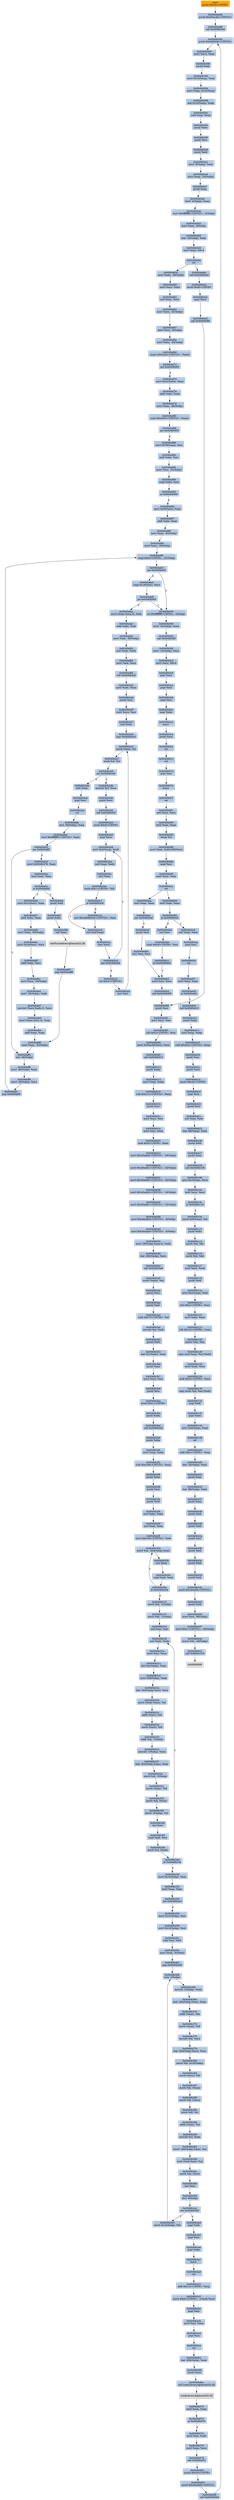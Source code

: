 digraph G {
node[shape=rectangle,style=filled,fillcolor=lightsteelblue,color=lightsteelblue]
bgcolor="transparent"
a0x0040ae82pushl_0x34UINT8[label="start\npushl $0x34<UINT8>",fillcolor="orange",color="lightgrey"];
a0x0040ae84pushl_0x40ac48UINT32[label="0x0040ae84\npushl $0x40ac48<UINT32>"];
a0x0040ae89call_0x0040b584[label="0x0040ae89\ncall 0x0040b584"];
a0x0040b584pushl_0x40b5d8UINT32[label="0x0040b584\npushl $0x40b5d8<UINT32>"];
a0x0040b589movl_fs_0_eax[label="0x0040b589\nmovl %fs:0, %eax"];
a0x0040b58fpushl_eax[label="0x0040b58f\npushl %eax"];
a0x0040b590movl_0x10esp__eax[label="0x0040b590\nmovl 0x10(%esp), %eax"];
a0x0040b594movl_ebp_0x10esp_[label="0x0040b594\nmovl %ebp, 0x10(%esp)"];
a0x0040b598leal_0x10esp__ebp[label="0x0040b598\nleal 0x10(%esp), %ebp"];
a0x0040b59csubl_eax_esp[label="0x0040b59c\nsubl %eax, %esp"];
a0x0040b59epushl_ebx[label="0x0040b59e\npushl %ebx"];
a0x0040b59fpushl_esi[label="0x0040b59f\npushl %esi"];
a0x0040b5a0pushl_edi[label="0x0040b5a0\npushl %edi"];
a0x0040b5a1movl__8ebp__eax[label="0x0040b5a1\nmovl -8(%ebp), %eax"];
a0x0040b5a4movl_esp__24ebp_[label="0x0040b5a4\nmovl %esp, -24(%ebp)"];
a0x0040b5a7pushl_eax[label="0x0040b5a7\npushl %eax"];
a0x0040b5a8movl__4ebp__eax[label="0x0040b5a8\nmovl -4(%ebp), %eax"];
a0x0040b5abmovl_0xffffffffUINT32__4ebp_[label="0x0040b5ab\nmovl $0xffffffff<UINT32>, -4(%ebp)"];
a0x0040b5b2movl_eax__8ebp_[label="0x0040b5b2\nmovl %eax, -8(%ebp)"];
a0x0040b5b5leal__16ebp__eax[label="0x0040b5b5\nleal -16(%ebp), %eax"];
a0x0040b5b8movl_eax_fs_0[label="0x0040b5b8\nmovl %eax, %fs:0"];
a0x0040b5beret[label="0x0040b5be\nret"];
a0x0040ae8ecall_0x0040b0a2[label="0x0040ae8e\ncall 0x0040b0a2"];
a0x0040b0a2pushl_0x8UINT8[label="0x0040b0a2\npushl $0x8<UINT8>"];
a0x0040b0a4popl_ecx[label="0x0040b0a4\npopl %ecx"];
a0x0040b0a5call_0x0040b080[label="0x0040b0a5\ncall 0x0040b080"];
a0x0040b080pushl_esi[label="0x0040b080\npushl %esi"];
a0x0040b081movl_ecx_esi[label="0x0040b081\nmovl %ecx, %esi"];
a0x0040b083shll_0x2UINT8_esi[label="0x0040b083\nshll $0x2<UINT8>, %esi"];
a0x0040b086movl_0x40ac58esi__ecx[label="0x0040b086\nmovl 0x40ac58(%esi), %ecx"];
a0x0040b08ccall_0x0040b012[label="0x0040b08c\ncall 0x0040b012"];
a0x0040b012pushl_ebp[label="0x0040b012\npushl %ebp"];
a0x0040b013movl_esp_ebp[label="0x0040b013\nmovl %esp, %ebp"];
a0x0040b015subl_0x11cUINT32_esp[label="0x0040b015\nsubl $0x11c<UINT32>, %esp"];
a0x0040b01bpushl_esi[label="0x0040b01b\npushl %esi"];
a0x0040b01cmovl_ecx_esi[label="0x0040b01c\nmovl %ecx, %esi"];
a0x0040b01emovl_esi_eax[label="0x0040b01e\nmovl %esi, %eax"];
a0x0040b020andl_0xfUINT8_eax[label="0x0040b020\nandl $0xf<UINT8>, %eax"];
a0x0040b023movl_0x40ade8UINT32__28ebp_[label="0x0040b023\nmovl $0x40ade8<UINT32>, -28(%ebp)"];
a0x0040b02amovl_0x40addcUINT32__24ebp_[label="0x0040b02a\nmovl $0x40addc<UINT32>, -24(%ebp)"];
a0x0040b031movl_0x40add0UINT32__20ebp_[label="0x0040b031\nmovl $0x40add0<UINT32>, -20(%ebp)"];
a0x0040b038movl_0x40adc8UINT32__16ebp_[label="0x0040b038\nmovl $0x40adc8<UINT32>, -16(%ebp)"];
a0x0040b03fmovl_0x40adbcUINT32__12ebp_[label="0x0040b03f\nmovl $0x40adbc<UINT32>, -12(%ebp)"];
a0x0040b046movl_0x40adb0UINT32__8ebp_[label="0x0040b046\nmovl $0x40adb0<UINT32>, -8(%ebp)"];
a0x0040b04dmovl_0x40ada4UINT32__4ebp_[label="0x0040b04d\nmovl $0x40ada4<UINT32>, -4(%ebp)"];
a0x0040b054movl__28ebpeax4__edx[label="0x0040b054\nmovl -28(%ebp,%eax,4), %edx"];
a0x0040b058leal__284ebp__ecx[label="0x0040b058\nleal -284(%ebp), %ecx"];
a0x0040b05ecall_0x0040b3a9[label="0x0040b05e\ncall 0x0040b3a9"];
a0x0040b3a9movb_edx__al[label="0x0040b3a9\nmovb (%edx), %al"];
a0x0040b3abpushl_esi[label="0x0040b3ab\npushl %esi"];
a0x0040b3acpushl_edi[label="0x0040b3ac\npushl %edi"];
a0x0040b3adsubb_0x75UINT8_al[label="0x0040b3ad\nsubb $0x75<UINT8>, %al"];
a0x0040b3afmovzbl_al_edi[label="0x0040b3af\nmovzbl %al, %edi"];
a0x0040b3b2pushl_edi[label="0x0040b3b2\npushl %edi"];
a0x0040b3b3leal_0x1edx__eax[label="0x0040b3b3\nleal 0x1(%edx), %eax"];
a0x0040b3b6pushl_eax[label="0x0040b3b6\npushl %eax"];
a0x0040b3b7movl_ecx_esi[label="0x0040b3b7\nmovl %ecx, %esi"];
a0x0040b3b9pushl_esi[label="0x0040b3b9\npushl %esi"];
a0x0040b3bapushl_0x1UINT8[label="0x0040b3ba\npushl $0x1<UINT8>"];
a0x0040b3bcpushl_edx[label="0x0040b3bc\npushl %edx"];
a0x0040b3bdcall_0x0040b2ef[label="0x0040b3bd\ncall 0x0040b2ef"];
a0x0040b2efpushl_ebp[label="0x0040b2ef\npushl %ebp"];
a0x0040b2f0movl_esp_ebp[label="0x0040b2f0\nmovl %esp, %ebp"];
a0x0040b2f2subl_0x108UINT32_esp[label="0x0040b2f2\nsubl $0x108<UINT32>, %esp"];
a0x0040b2f8pushl_ebx[label="0x0040b2f8\npushl %ebx"];
a0x0040b2f9pushl_esi[label="0x0040b2f9\npushl %esi"];
a0x0040b2fapushl_edi[label="0x0040b2fa\npushl %edi"];
a0x0040b2fbxorl_ebx_ebx[label="0x0040b2fb\nxorl %ebx, %ebx"];
a0x0040b2fdxorl_eax_eax[label="0x0040b2fd\nxorl %eax, %eax"];
a0x0040b2ffmovl_0x100UINT32_edi[label="0x0040b2ff\nmovl $0x100<UINT32>, %edi"];
a0x0040b304movb_al__264ebpeax_[label="0x0040b304\nmovb %al, -264(%ebp,%eax)"];
a0x0040b30bincl_eax[label="0x0040b30b\nincl %eax"];
a0x0040b30ccmpl_edi_eax[label="0x0040b30c\ncmpl %edi, %eax"];
a0x0040b30ejb_0x0040b304[label="0x0040b30e\njb 0x0040b304"];
a0x0040b310movb_bl__2ebp_[label="0x0040b310\nmovb %bl, -2(%ebp)"];
a0x0040b313movb_bl__1ebp_[label="0x0040b313\nmovb %bl, -1(%ebp)"];
a0x0040b316xorl_esi_esi[label="0x0040b316\nxorl %esi, %esi"];
a0x0040b318xorl_edx_edx[label="0x0040b318\nxorl %edx, %edx"];
a0x0040b31amovl_esi_eax[label="0x0040b31a\nmovl %esi, %eax"];
a0x0040b31cdivl_0xcebp__eax[label="0x0040b31c\ndivl 0xc(%ebp), %eax"];
a0x0040b31fmovl_0x8ebp__eax[label="0x0040b31f\nmovl 0x8(%ebp), %eax"];
a0x0040b322leal__264ebpesi__ecx[label="0x0040b322\nleal -264(%ebp,%esi), %ecx"];
a0x0040b329movb_edxeax__al[label="0x0040b329\nmovb (%edx,%eax), %al"];
a0x0040b32caddb_ecx__al[label="0x0040b32c\naddb (%ecx), %al"];
a0x0040b32emovb_ecx__dl[label="0x0040b32e\nmovb (%ecx), %dl"];
a0x0040b330addb_al__1ebp_[label="0x0040b330\naddb %al, -1(%ebp)"];
a0x0040b333movzbl__1ebp__eax[label="0x0040b333\nmovzbl -1(%ebp), %eax"];
a0x0040b337leal__264ebpeax__eax[label="0x0040b337\nleal -264(%ebp,%eax), %eax"];
a0x0040b33emovb_dl__3ebp_[label="0x0040b33e\nmovb %dl, -3(%ebp)"];
a0x0040b341movb_eax__dl[label="0x0040b341\nmovb (%eax), %dl"];
a0x0040b343movb_dl_ecx_[label="0x0040b343\nmovb %dl, (%ecx)"];
a0x0040b345movb__3ebp__cl[label="0x0040b345\nmovb -3(%ebp), %cl"];
a0x0040b348incl_esi[label="0x0040b348\nincl %esi"];
a0x0040b349cmpl_edi_esi[label="0x0040b349\ncmpl %edi, %esi"];
a0x0040b34bmovb_cl_eax_[label="0x0040b34b\nmovb %cl, (%eax)"];
a0x0040b34djb_0x0040b318[label="0x0040b34d\njb 0x0040b318"];
a0x0040b34fmovl_0x18ebp__eax[label="0x0040b34f\nmovl 0x18(%ebp), %eax"];
a0x0040b352testl_eax_eax[label="0x0040b352\ntestl %eax, %eax"];
a0x0040b354jbe_0x0040b3a4[label="0x0040b354\njbe 0x0040b3a4"];
a0x0040b356movl_0x10ebp__esi[label="0x0040b356\nmovl 0x10(%ebp), %esi"];
a0x0040b359movl_0x14ebp__edi[label="0x0040b359\nmovl 0x14(%ebp), %edi"];
a0x0040b35csubl_esi_edi[label="0x0040b35c\nsubl %esi, %edi"];
a0x0040b35emovl_eax__8ebp_[label="0x0040b35e\nmovl %eax, -8(%ebp)"];
a0x0040b361jmp_0x0040b366[label="0x0040b361\njmp 0x0040b366"];
a0x0040b366incb__2ebp_[label="0x0040b366\nincb -2(%ebp)"];
a0x0040b369movzbl__2ebp__eax[label="0x0040b369\nmovzbl -2(%ebp), %eax"];
a0x0040b36dleal__264ebpeax__eax[label="0x0040b36d\nleal -264(%ebp,%eax), %eax"];
a0x0040b374addb_eax__bl[label="0x0040b374\naddb (%eax), %bl"];
a0x0040b376movb_eax__dl[label="0x0040b376\nmovb (%eax), %dl"];
a0x0040b378movzbl_bl_ecx[label="0x0040b378\nmovzbl %bl, %ecx"];
a0x0040b37bleal__264ebpecx__ecx[label="0x0040b37b\nleal -264(%ebp,%ecx), %ecx"];
a0x0040b382movb_bl_0x1bebp_[label="0x0040b382\nmovb %bl, 0x1b(%ebp)"];
a0x0040b385movb_ecx__bl[label="0x0040b385\nmovb (%ecx), %bl"];
a0x0040b387movb_bl_eax_[label="0x0040b387\nmovb %bl, (%eax)"];
a0x0040b389movb_dl_ecx_[label="0x0040b389\nmovb %dl, (%ecx)"];
a0x0040b38bmovb_dl_cl[label="0x0040b38b\nmovb %dl, %cl"];
a0x0040b38daddb_eax__cl[label="0x0040b38d\naddb (%eax), %cl"];
a0x0040b38fmovzbl_cl_eax[label="0x0040b38f\nmovzbl %cl, %eax"];
a0x0040b392movb__264ebpeax__al[label="0x0040b392\nmovb -264(%ebp,%eax), %al"];
a0x0040b399xorb_ediesi__al[label="0x0040b399\nxorb (%edi,%esi), %al"];
a0x0040b39cmovb_al_esi_[label="0x0040b39c\nmovb %al, (%esi)"];
a0x0040b39eincl_esi[label="0x0040b39e\nincl %esi"];
a0x0040b39fdecl__8ebp_[label="0x0040b39f\ndecl -8(%ebp)"];
a0x0040b3a2jne_0x0040b363[label="0x0040b3a2\njne 0x0040b363"];
a0x0040b363movb_0x1bebp__bl[label="0x0040b363\nmovb 0x1b(%ebp), %bl"];
a0x0040b3a4popl_edi[label="0x0040b3a4\npopl %edi"];
a0x0040b3a5popl_esi[label="0x0040b3a5\npopl %esi"];
a0x0040b3a6popl_ebx[label="0x0040b3a6\npopl %ebx"];
a0x0040b3a7leave_[label="0x0040b3a7\nleave "];
a0x0040b3a8ret[label="0x0040b3a8\nret"];
a0x0040b3c2addl_0x14UINT8_esp[label="0x0040b3c2\naddl $0x14<UINT8>, %esp"];
a0x0040b3c5movb_0x0UINT8__1ediesi_[label="0x0040b3c5\nmovb $0x0<UINT8>, -1(%edi,%esi)"];
a0x0040b3capopl_edi[label="0x0040b3ca\npopl %edi"];
a0x0040b3cbmovl_esi_eax[label="0x0040b3cb\nmovl %esi, %eax"];
a0x0040b3cdpopl_esi[label="0x0040b3cd\npopl %esi"];
a0x0040b3ceret[label="0x0040b3ce\nret"];
a0x0040b063leal__284ebp__eax[label="0x0040b063\nleal -284(%ebp), %eax"];
a0x0040b069pushl_eax[label="0x0040b069\npushl %eax"];
a0x0040b06acall_LoadLibraryA_kernel32_dll[label="0x0040b06a\ncall LoadLibraryA@kernel32.dll"];
LoadLibraryA_kernel32_dll[label="LoadLibraryA@kernel32.dll",fillcolor="lightgrey",color="lightgrey"];
a0x0040b070testl_eax_eax[label="0x0040b070\ntestl %eax, %eax"];
a0x0040b072je_0x0040b07d[label="0x0040b072\nje 0x0040b07d"];
a0x0040b074movl_esi_edx[label="0x0040b074\nmovl %esi, %edx"];
a0x0040b076movl_eax_ecx[label="0x0040b076\nmovl %eax, %ecx"];
a0x0040b078call_0x0040af51[label="0x0040b078\ncall 0x0040af51"];
a0x0040af51pushl_0x30UINT8[label="0x0040af51\npushl $0x30<UINT8>"];
a0x0040af53pushl_0x40ad98UINT32[label="0x0040af53\npushl $0x40ad98<UINT32>"];
a0x0040af58call_0x0040b584[label="0x0040af58\ncall 0x0040b584"];
a0x0040af5dmovl_edx__36ebp_[label="0x0040af5d\nmovl %edx, -36(%ebp)"];
a0x0040af60movl_ecx_ebx[label="0x0040af60\nmovl %ecx, %ebx"];
a0x0040af62xorl_ecx_ecx[label="0x0040af62\nxorl %ecx, %ecx"];
a0x0040af64movl_ecx__32ebp_[label="0x0040af64\nmovl %ecx, -32(%ebp)"];
a0x0040af67movl_ecx__4ebp_[label="0x0040af67\nmovl %ecx, -4(%ebp)"];
a0x0040af6amovl_ebx__44ebp_[label="0x0040af6a\nmovl %ebx, -44(%ebp)"];
a0x0040af6dcmpw_0x5a4dUINT16_ebx_[label="0x0040af6d\ncmpw $0x5a4d<UINT16>, (%ebx)"];
a0x0040af72jne_0x0040b005[label="0x0040af72\njne 0x0040b005"];
a0x0040af78movl_0x3cebx__eax[label="0x0040af78\nmovl 0x3c(%ebx), %eax"];
a0x0040af7baddl_ebx_eax[label="0x0040af7b\naddl %ebx, %eax"];
a0x0040af7dmovl_eax__48ebp_[label="0x0040af7d\nmovl %eax, -48(%ebp)"];
a0x0040af80cmpl_0x4550UINT32_eax_[label="0x0040af80\ncmpl $0x4550<UINT32>, (%eax)"];
a0x0040af86jne_0x0040b005[label="0x0040af86\njne 0x0040b005"];
a0x0040af88movl_0x78eax__esi[label="0x0040af88\nmovl 0x78(%eax), %esi"];
a0x0040af8baddl_ebx_esi[label="0x0040af8b\naddl %ebx, %esi"];
a0x0040af8dmovl_esi__52ebp_[label="0x0040af8d\nmovl %esi, -52(%ebp)"];
a0x0040af90cmpl_ebx_esi[label="0x0040af90\ncmpl %ebx, %esi"];
a0x0040af92je_0x0040b005[label="0x0040af92\nje 0x0040b005"];
a0x0040af94movl_0x20esi__eax[label="0x0040af94\nmovl 0x20(%esi), %eax"];
a0x0040af97addl_ebx_eax[label="0x0040af97\naddl %ebx, %eax"];
a0x0040af99movl_eax__40ebp_[label="0x0040af99\nmovl %eax, -40(%ebp)"];
a0x0040af9cmovl_ecx__28ebp_[label="0x0040af9c\nmovl %ecx, -28(%ebp)"];
a0x0040af9fcmpl_0x0UINT8__32ebp_[label="0x0040af9f\ncmpl $0x0<UINT8>, -32(%ebp)"];
a0x0040afa3jne_0x0040b005[label="0x0040afa3\njne 0x0040b005"];
a0x0040afa5cmpl_0x18esi__ecx[label="0x0040afa5\ncmpl 0x18(%esi), %ecx"];
a0x0040afa8jae_0x0040b005[label="0x0040afa8\njae 0x0040b005"];
a0x0040afaamovl_eaxecx4__edi[label="0x0040afaa\nmovl (%eax,%ecx,4), %edi"];
a0x0040afadaddl_ebx_edi[label="0x0040afad\naddl %ebx, %edi"];
a0x0040afafmovl_edi__56ebp_[label="0x0040afaf\nmovl %edi, -56(%ebp)"];
a0x0040afb2xorl_edx_edx[label="0x0040afb2\nxorl %edx, %edx"];
a0x0040afb4movl_edi_ecx[label="0x0040afb4\nmovl %edi, %ecx"];
a0x0040afb6call_0x0040b2d2[label="0x0040afb6\ncall 0x0040b2d2"];
a0x0040b2d2movl_edx_eax[label="0x0040b2d2\nmovl %edx, %eax"];
a0x0040b2d4pushl_esi[label="0x0040b2d4\npushl %esi"];
a0x0040b2d5movl_ecx_esi[label="0x0040b2d5\nmovl %ecx, %esi"];
a0x0040b2d7notl_eax[label="0x0040b2d7\nnotl %eax"];
a0x0040b2d9jmp_0x0040b2e5[label="0x0040b2d9\njmp 0x0040b2e5"];
a0x0040b2e5movb_esi__cl[label="0x0040b2e5\nmovb (%esi), %cl"];
a0x0040b2e7testb_cl_cl[label="0x0040b2e7\ntestb %cl, %cl"];
a0x0040b2e9jne_0x0040b2db[label="0x0040b2e9\njne 0x0040b2db"];
a0x0040b2dbmovsbl_cl_ecx[label="0x0040b2db\nmovsbl %cl, %ecx"];
a0x0040b2depushl_ecx[label="0x0040b2de\npushl %ecx"];
a0x0040b2dfcall_0x0040b2b3[label="0x0040b2df\ncall 0x0040b2b3"];
a0x0040b2b3pushl_0x8UINT8[label="0x0040b2b3\npushl $0x8<UINT8>"];
a0x0040b2b5popl_ecx[label="0x0040b2b5\npopl %ecx"];
a0x0040b2b6movl_0x4esp__edx[label="0x0040b2b6\nmovl 0x4(%esp), %edx"];
a0x0040b2baxorl_eax_edx[label="0x0040b2ba\nxorl %eax, %edx"];
a0x0040b2bcshrl_eax[label="0x0040b2bc\nshrl %eax"];
a0x0040b2betestb_0x1UINT8_dl[label="0x0040b2be\ntestb $0x1<UINT8>, %dl"];
a0x0040b2c1je_0x0040b2c8[label="0x0040b2c1\nje 0x0040b2c8"];
a0x0040b2c8shrl_0x4esp_[label="0x0040b2c8\nshrl 0x4(%esp)"];
a0x0040b2ccdecl_ecx[label="0x0040b2cc\ndecl %ecx"];
a0x0040b2cdjne_0x0040b2b6[label="0x0040b2cd\njne 0x0040b2b6"];
a0x0040b2c3xorl_0xedb88320UINT32_eax[label="0x0040b2c3\nxorl $0xedb88320<UINT32>, %eax"];
a0x0040b2cfret_0x4UINT16[label="0x0040b2cf\nret $0x4<UINT16>"];
a0x0040b2e4incl_esi[label="0x0040b2e4\nincl %esi"];
a0x0040b2ebnotl_eax[label="0x0040b2eb\nnotl %eax"];
a0x0040b2edpopl_esi[label="0x0040b2ed\npopl %esi"];
a0x0040b2eeret[label="0x0040b2ee\nret"];
a0x0040afbbxorl__36ebp__eax[label="0x0040afbb\nxorl -36(%ebp), %eax"];
a0x0040afbetestl_0xfffffff0UINT32_eax[label="0x0040afbe\ntestl $0xfffffff0<UINT32>, %eax"];
a0x0040afc3jne_0x0040aff3[label="0x0040afc3\njne 0x0040aff3"];
a0x0040aff3incl__28ebp_[label="0x0040aff3\nincl -28(%ebp)"];
a0x0040aff6movl__40ebp__eax[label="0x0040aff6\nmovl -40(%ebp), %eax"];
a0x0040aff9movl__28ebp__ecx[label="0x0040aff9\nmovl -28(%ebp), %ecx"];
a0x0040affcjmp_0x0040af9f[label="0x0040affc\njmp 0x0040af9f"];
a0x0040afc5movl_0x0040c378_eax[label="0x0040afc5\nmovl 0x0040c378, %eax"];
a0x0040afcatestl_eax_eax[label="0x0040afca\ntestl %eax, %eax"];
a0x0040afccje_0x0040afd4[label="0x0040afcc\nje 0x0040afd4"];
a0x0040afd4movl_0x1cesi__eax[label="0x0040afd4\nmovl 0x1c(%esi), %eax"];
a0x0040afd7addl_ebx_eax[label="0x0040afd7\naddl %ebx, %eax"];
a0x0040afd9movl_eax__60ebp_[label="0x0040afd9\nmovl %eax, -60(%ebp)"];
a0x0040afdcmovl_0x24esi__ecx[label="0x0040afdc\nmovl 0x24(%esi), %ecx"];
a0x0040afdfaddl_ebx_ecx[label="0x0040afdf\naddl %ebx, %ecx"];
a0x0040afe1movl_ecx__64ebp_[label="0x0040afe1\nmovl %ecx, -64(%ebp)"];
a0x0040afe4movl__28ebp__edx[label="0x0040afe4\nmovl -28(%ebp), %edx"];
a0x0040afe7movzwl_ecxedx2__ecx[label="0x0040afe7\nmovzwl (%ecx,%edx,2), %ecx"];
a0x0040afebmovl_eaxecx4__eax[label="0x0040afeb\nmovl (%eax,%ecx,4), %eax"];
a0x0040afeeaddl_ebx_eax[label="0x0040afee\naddl %ebx, %eax"];
a0x0040aff0movl_eax__32ebp_[label="0x0040aff0\nmovl %eax, -32(%ebp)"];
a0x0040b005orl_0xffffffffUINT8__4ebp_[label="0x0040b005\norl $0xffffffff<UINT8>, -4(%ebp)"];
a0x0040b009movl__32ebp__eax[label="0x0040b009\nmovl -32(%ebp), %eax"];
a0x0040b00ccall_0x0040b5bf[label="0x0040b00c\ncall 0x0040b5bf"];
a0x0040b5bfmovl__16ebp__ecx[label="0x0040b5bf\nmovl -16(%ebp), %ecx"];
a0x0040b5c2movl_ecx_fs_0[label="0x0040b5c2\nmovl %ecx, %fs:0"];
a0x0040b5c9popl_ecx[label="0x0040b5c9\npopl %ecx"];
a0x0040b5capopl_edi[label="0x0040b5ca\npopl %edi"];
a0x0040b5cbpopl_esi[label="0x0040b5cb\npopl %esi"];
a0x0040b5ccpopl_ebx[label="0x0040b5cc\npopl %ebx"];
a0x0040b5cdleave_[label="0x0040b5cd\nleave "];
a0x0040b5cepushl_ecx[label="0x0040b5ce\npushl %ecx"];
a0x0040b5cfret[label="0x0040b5cf\nret"];
a0x0040b011ret[label="0x0040b011\nret"];
a0x0040b07dpopl_esi[label="0x0040b07d\npopl %esi"];
a0x0040b07eleave_[label="0x0040b07e\nleave "];
a0x0040b07fret[label="0x0040b07f\nret"];
a0x0040b091xorl_ecx_ecx[label="0x0040b091\nxorl %ecx, %ecx"];
a0x0040b093testl_eax_eax[label="0x0040b093\ntestl %eax, %eax"];
a0x0040b095setne_cl[label="0x0040b095\nsetne %cl"];
a0x0040b098movl_eax_0x40c358esi_[label="0x0040b098\nmovl %eax, 0x40c358(%esi)"];
a0x0040b09epopl_esi[label="0x0040b09e\npopl %esi"];
a0x0040b09fmovl_ecx_eax[label="0x0040b09f\nmovl %ecx, %eax"];
a0x0040b0a1ret[label="0x0040b0a1\nret"];
a0x0040b0aatestl_eax_eax[label="0x0040b0aa\ntestl %eax, %eax"];
a0x0040b0acjne_0x0040b0af[label="0x0040b0ac\njne 0x0040b0af"];
a0x0040b0afpushl_esi[label="0x0040b0af\npushl %esi"];
a0x0040b0b0xorl_esi_esi[label="0x0040b0b0\nxorl %esi, %esi"];
a0x0040b0b2movl_esi_ecx[label="0x0040b0b2\nmovl %esi, %ecx"];
a0x0040b0b4call_0x0040b080[label="0x0040b0b4\ncall 0x0040b080"];
a0x0040afcepushl_edi[label="0x0040afce\npushl %edi"];
a0x0040afcfpushl_ebx[label="0x0040afcf\npushl %ebx"];
a0x0040afd0call_eax[label="0x0040afd0\ncall %eax"];
GetProcAddress_kernel32_dll[label="GetProcAddress@kernel32.dll",fillcolor="lightgrey",color="lightgrey"];
a0x0040afd2jmp_0x0040aff0[label="0x0040afd2\njmp 0x0040aff0"];
a0x0040b0b9testl_eax_eax[label="0x0040b0b9\ntestl %eax, %eax"];
a0x0040b0bbje_0x0040b0c8[label="0x0040b0bb\nje 0x0040b0c8"];
a0x0040b0bdincl_esi[label="0x0040b0bd\nincl %esi"];
a0x0040b0becmpl_0x4fUINT8_esi[label="0x0040b0be\ncmpl $0x4f<UINT8>, %esi"];
a0x0040b0c1jb_0x0040b0b2[label="0x0040b0c1\njb 0x0040b0b2"];
a0x0040b0c8xorl_eax_eax[label="0x0040b0c8\nxorl %eax, %eax"];
a0x0040b0capopl_esi[label="0x0040b0ca\npopl %esi"];
a0x0040b0cbret[label="0x0040b0cb\nret"];
a0x0040ae93testl_eax_eax[label="0x0040ae93\ntestl %eax, %eax"];
a0x0040ae95je_0x0040af3c[label="0x0040ae95\nje 0x0040af3c"];
a0x0040af3ccall_0x0040b412[label="0x0040af3c\ncall 0x0040b412"];
a0x0040b412pushl_ebp[label="0x0040b412\npushl %ebp"];
a0x0040b413movl_esp_ebp[label="0x0040b413\nmovl %esp, %ebp"];
a0x0040b415subl_0x4c4UINT32_esp[label="0x0040b415\nsubl $0x4c4<UINT32>, %esp"];
a0x0040b41bpushl_esi[label="0x0040b41b\npushl %esi"];
a0x0040b41cpushl_edi[label="0x0040b41c\npushl %edi"];
a0x0040b41dpushl_0x44UINT8[label="0x0040b41d\npushl $0x44<UINT8>"];
a0x0040b41fpopl_esi[label="0x0040b41f\npopl %esi"];
a0x0040b420pushl_esi[label="0x0040b420\npushl %esi"];
a0x0040b421xorl_edi_edi[label="0x0040b421\nxorl %edi, %edi"];
a0x0040b423leal__88ebp__eax[label="0x0040b423\nleal -88(%ebp), %eax"];
a0x0040b426pushl_edi[label="0x0040b426\npushl %edi"];
a0x0040b427pushl_eax[label="0x0040b427\npushl %eax"];
a0x0040b428call_0x0040b106[label="0x0040b428\ncall 0x0040b106"];
a0x0040b106movl_0xcesp__ecx[label="0x0040b106\nmovl 0xc(%esp), %ecx"];
a0x0040b10atestl_ecx_ecx[label="0x0040b10a\ntestl %ecx, %ecx"];
a0x0040b10cje_0x0040b134[label="0x0040b10c\nje 0x0040b134"];
a0x0040b10emovb_0x8esp__al[label="0x0040b10e\nmovb 0x8(%esp), %al"];
a0x0040b112pushl_ebx[label="0x0040b112\npushl %ebx"];
a0x0040b113movb_al_bl[label="0x0040b113\nmovb %al, %bl"];
a0x0040b115movb_bl_bh[label="0x0040b115\nmovb %bl, %bh"];
a0x0040b117movl_ecx_edx[label="0x0040b117\nmovl %ecx, %edx"];
a0x0040b119pushl_edi[label="0x0040b119\npushl %edi"];
a0x0040b11amovl_0xcesp__edi[label="0x0040b11a\nmovl 0xc(%esp), %edi"];
a0x0040b11eshrl_0x2UINT8_ecx[label="0x0040b11e\nshrl $0x2<UINT8>, %ecx"];
a0x0040b121movl_ebx_eax[label="0x0040b121\nmovl %ebx, %eax"];
a0x0040b123shll_0x10UINT8_eax[label="0x0040b123\nshll $0x10<UINT8>, %eax"];
a0x0040b126movw_bx_ax[label="0x0040b126\nmovw %bx, %ax"];
a0x0040b129repz_stosl_eax_es_edi_[label="0x0040b129\nrepz stosl %eax, %es:(%edi)"];
a0x0040b12bmovl_edx_ecx[label="0x0040b12b\nmovl %edx, %ecx"];
a0x0040b12dandl_0x3UINT8_ecx[label="0x0040b12d\nandl $0x3<UINT8>, %ecx"];
a0x0040b130repz_stosb_al_es_edi_[label="0x0040b130\nrepz stosb %al, %es:(%edi)"];
a0x0040b132popl_edi[label="0x0040b132\npopl %edi"];
a0x0040b133popl_ebx[label="0x0040b133\npopl %ebx"];
a0x0040b134movl_0x4esp__eax[label="0x0040b134\nmovl 0x4(%esp), %eax"];
a0x0040b138ret[label="0x0040b138\nret"];
a0x0040b42daddl_0xcUINT8_esp[label="0x0040b42d\naddl $0xc<UINT8>, %esp"];
a0x0040b430leal__16ebp__eax[label="0x0040b430\nleal -16(%ebp), %eax"];
a0x0040b433pushl_eax[label="0x0040b433\npushl %eax"];
a0x0040b434leal__88ebp__eax[label="0x0040b434\nleal -88(%ebp), %eax"];
a0x0040b437pushl_eax[label="0x0040b437\npushl %eax"];
a0x0040b438pushl_edi[label="0x0040b438\npushl %edi"];
a0x0040b439pushl_edi[label="0x0040b439\npushl %edi"];
a0x0040b43apushl_esi[label="0x0040b43a\npushl %esi"];
a0x0040b43bpushl_edi[label="0x0040b43b\npushl %edi"];
a0x0040b43cpushl_edi[label="0x0040b43c\npushl %edi"];
a0x0040b43dpushl_edi[label="0x0040b43d\npushl %edi"];
a0x0040b43epushl_0x40adf4UINT32[label="0x0040b43e\npushl $0x40adf4<UINT32>"];
a0x0040b443pushl_edi[label="0x0040b443\npushl %edi"];
a0x0040b444movl_esi__88ebp_[label="0x0040b444\nmovl %esi, -88(%ebp)"];
a0x0040b447movl_0x1UINT32__44ebp_[label="0x0040b447\nmovl $0x1<UINT32>, -44(%ebp)"];
a0x0040b44emovw_di__40ebp_[label="0x0040b44e\nmovw %di, -40(%ebp)"];
a0x0040b452call_0x0040c3c8[label="0x0040b452\ncall 0x0040c3c8"];
a0x00000000[label="0x00000000",fillcolor="lightgrey",color="lightgrey"];
a0x0040ae82pushl_0x34UINT8 -> a0x0040ae84pushl_0x40ac48UINT32 [color="#000000"];
a0x0040ae84pushl_0x40ac48UINT32 -> a0x0040ae89call_0x0040b584 [color="#000000"];
a0x0040ae89call_0x0040b584 -> a0x0040b584pushl_0x40b5d8UINT32 [color="#000000"];
a0x0040b584pushl_0x40b5d8UINT32 -> a0x0040b589movl_fs_0_eax [color="#000000"];
a0x0040b589movl_fs_0_eax -> a0x0040b58fpushl_eax [color="#000000"];
a0x0040b58fpushl_eax -> a0x0040b590movl_0x10esp__eax [color="#000000"];
a0x0040b590movl_0x10esp__eax -> a0x0040b594movl_ebp_0x10esp_ [color="#000000"];
a0x0040b594movl_ebp_0x10esp_ -> a0x0040b598leal_0x10esp__ebp [color="#000000"];
a0x0040b598leal_0x10esp__ebp -> a0x0040b59csubl_eax_esp [color="#000000"];
a0x0040b59csubl_eax_esp -> a0x0040b59epushl_ebx [color="#000000"];
a0x0040b59epushl_ebx -> a0x0040b59fpushl_esi [color="#000000"];
a0x0040b59fpushl_esi -> a0x0040b5a0pushl_edi [color="#000000"];
a0x0040b5a0pushl_edi -> a0x0040b5a1movl__8ebp__eax [color="#000000"];
a0x0040b5a1movl__8ebp__eax -> a0x0040b5a4movl_esp__24ebp_ [color="#000000"];
a0x0040b5a4movl_esp__24ebp_ -> a0x0040b5a7pushl_eax [color="#000000"];
a0x0040b5a7pushl_eax -> a0x0040b5a8movl__4ebp__eax [color="#000000"];
a0x0040b5a8movl__4ebp__eax -> a0x0040b5abmovl_0xffffffffUINT32__4ebp_ [color="#000000"];
a0x0040b5abmovl_0xffffffffUINT32__4ebp_ -> a0x0040b5b2movl_eax__8ebp_ [color="#000000"];
a0x0040b5b2movl_eax__8ebp_ -> a0x0040b5b5leal__16ebp__eax [color="#000000"];
a0x0040b5b5leal__16ebp__eax -> a0x0040b5b8movl_eax_fs_0 [color="#000000"];
a0x0040b5b8movl_eax_fs_0 -> a0x0040b5beret [color="#000000"];
a0x0040b5beret -> a0x0040ae8ecall_0x0040b0a2 [color="#000000"];
a0x0040ae8ecall_0x0040b0a2 -> a0x0040b0a2pushl_0x8UINT8 [color="#000000"];
a0x0040b0a2pushl_0x8UINT8 -> a0x0040b0a4popl_ecx [color="#000000"];
a0x0040b0a4popl_ecx -> a0x0040b0a5call_0x0040b080 [color="#000000"];
a0x0040b0a5call_0x0040b080 -> a0x0040b080pushl_esi [color="#000000"];
a0x0040b080pushl_esi -> a0x0040b081movl_ecx_esi [color="#000000"];
a0x0040b081movl_ecx_esi -> a0x0040b083shll_0x2UINT8_esi [color="#000000"];
a0x0040b083shll_0x2UINT8_esi -> a0x0040b086movl_0x40ac58esi__ecx [color="#000000"];
a0x0040b086movl_0x40ac58esi__ecx -> a0x0040b08ccall_0x0040b012 [color="#000000"];
a0x0040b08ccall_0x0040b012 -> a0x0040b012pushl_ebp [color="#000000"];
a0x0040b012pushl_ebp -> a0x0040b013movl_esp_ebp [color="#000000"];
a0x0040b013movl_esp_ebp -> a0x0040b015subl_0x11cUINT32_esp [color="#000000"];
a0x0040b015subl_0x11cUINT32_esp -> a0x0040b01bpushl_esi [color="#000000"];
a0x0040b01bpushl_esi -> a0x0040b01cmovl_ecx_esi [color="#000000"];
a0x0040b01cmovl_ecx_esi -> a0x0040b01emovl_esi_eax [color="#000000"];
a0x0040b01emovl_esi_eax -> a0x0040b020andl_0xfUINT8_eax [color="#000000"];
a0x0040b020andl_0xfUINT8_eax -> a0x0040b023movl_0x40ade8UINT32__28ebp_ [color="#000000"];
a0x0040b023movl_0x40ade8UINT32__28ebp_ -> a0x0040b02amovl_0x40addcUINT32__24ebp_ [color="#000000"];
a0x0040b02amovl_0x40addcUINT32__24ebp_ -> a0x0040b031movl_0x40add0UINT32__20ebp_ [color="#000000"];
a0x0040b031movl_0x40add0UINT32__20ebp_ -> a0x0040b038movl_0x40adc8UINT32__16ebp_ [color="#000000"];
a0x0040b038movl_0x40adc8UINT32__16ebp_ -> a0x0040b03fmovl_0x40adbcUINT32__12ebp_ [color="#000000"];
a0x0040b03fmovl_0x40adbcUINT32__12ebp_ -> a0x0040b046movl_0x40adb0UINT32__8ebp_ [color="#000000"];
a0x0040b046movl_0x40adb0UINT32__8ebp_ -> a0x0040b04dmovl_0x40ada4UINT32__4ebp_ [color="#000000"];
a0x0040b04dmovl_0x40ada4UINT32__4ebp_ -> a0x0040b054movl__28ebpeax4__edx [color="#000000"];
a0x0040b054movl__28ebpeax4__edx -> a0x0040b058leal__284ebp__ecx [color="#000000"];
a0x0040b058leal__284ebp__ecx -> a0x0040b05ecall_0x0040b3a9 [color="#000000"];
a0x0040b05ecall_0x0040b3a9 -> a0x0040b3a9movb_edx__al [color="#000000"];
a0x0040b3a9movb_edx__al -> a0x0040b3abpushl_esi [color="#000000"];
a0x0040b3abpushl_esi -> a0x0040b3acpushl_edi [color="#000000"];
a0x0040b3acpushl_edi -> a0x0040b3adsubb_0x75UINT8_al [color="#000000"];
a0x0040b3adsubb_0x75UINT8_al -> a0x0040b3afmovzbl_al_edi [color="#000000"];
a0x0040b3afmovzbl_al_edi -> a0x0040b3b2pushl_edi [color="#000000"];
a0x0040b3b2pushl_edi -> a0x0040b3b3leal_0x1edx__eax [color="#000000"];
a0x0040b3b3leal_0x1edx__eax -> a0x0040b3b6pushl_eax [color="#000000"];
a0x0040b3b6pushl_eax -> a0x0040b3b7movl_ecx_esi [color="#000000"];
a0x0040b3b7movl_ecx_esi -> a0x0040b3b9pushl_esi [color="#000000"];
a0x0040b3b9pushl_esi -> a0x0040b3bapushl_0x1UINT8 [color="#000000"];
a0x0040b3bapushl_0x1UINT8 -> a0x0040b3bcpushl_edx [color="#000000"];
a0x0040b3bcpushl_edx -> a0x0040b3bdcall_0x0040b2ef [color="#000000"];
a0x0040b3bdcall_0x0040b2ef -> a0x0040b2efpushl_ebp [color="#000000"];
a0x0040b2efpushl_ebp -> a0x0040b2f0movl_esp_ebp [color="#000000"];
a0x0040b2f0movl_esp_ebp -> a0x0040b2f2subl_0x108UINT32_esp [color="#000000"];
a0x0040b2f2subl_0x108UINT32_esp -> a0x0040b2f8pushl_ebx [color="#000000"];
a0x0040b2f8pushl_ebx -> a0x0040b2f9pushl_esi [color="#000000"];
a0x0040b2f9pushl_esi -> a0x0040b2fapushl_edi [color="#000000"];
a0x0040b2fapushl_edi -> a0x0040b2fbxorl_ebx_ebx [color="#000000"];
a0x0040b2fbxorl_ebx_ebx -> a0x0040b2fdxorl_eax_eax [color="#000000"];
a0x0040b2fdxorl_eax_eax -> a0x0040b2ffmovl_0x100UINT32_edi [color="#000000"];
a0x0040b2ffmovl_0x100UINT32_edi -> a0x0040b304movb_al__264ebpeax_ [color="#000000"];
a0x0040b304movb_al__264ebpeax_ -> a0x0040b30bincl_eax [color="#000000"];
a0x0040b30bincl_eax -> a0x0040b30ccmpl_edi_eax [color="#000000"];
a0x0040b30ccmpl_edi_eax -> a0x0040b30ejb_0x0040b304 [color="#000000"];
a0x0040b30ejb_0x0040b304 -> a0x0040b304movb_al__264ebpeax_ [color="#000000",label="T"];
a0x0040b30ejb_0x0040b304 -> a0x0040b310movb_bl__2ebp_ [color="#000000",label="F"];
a0x0040b310movb_bl__2ebp_ -> a0x0040b313movb_bl__1ebp_ [color="#000000"];
a0x0040b313movb_bl__1ebp_ -> a0x0040b316xorl_esi_esi [color="#000000"];
a0x0040b316xorl_esi_esi -> a0x0040b318xorl_edx_edx [color="#000000"];
a0x0040b318xorl_edx_edx -> a0x0040b31amovl_esi_eax [color="#000000"];
a0x0040b31amovl_esi_eax -> a0x0040b31cdivl_0xcebp__eax [color="#000000"];
a0x0040b31cdivl_0xcebp__eax -> a0x0040b31fmovl_0x8ebp__eax [color="#000000"];
a0x0040b31fmovl_0x8ebp__eax -> a0x0040b322leal__264ebpesi__ecx [color="#000000"];
a0x0040b322leal__264ebpesi__ecx -> a0x0040b329movb_edxeax__al [color="#000000"];
a0x0040b329movb_edxeax__al -> a0x0040b32caddb_ecx__al [color="#000000"];
a0x0040b32caddb_ecx__al -> a0x0040b32emovb_ecx__dl [color="#000000"];
a0x0040b32emovb_ecx__dl -> a0x0040b330addb_al__1ebp_ [color="#000000"];
a0x0040b330addb_al__1ebp_ -> a0x0040b333movzbl__1ebp__eax [color="#000000"];
a0x0040b333movzbl__1ebp__eax -> a0x0040b337leal__264ebpeax__eax [color="#000000"];
a0x0040b337leal__264ebpeax__eax -> a0x0040b33emovb_dl__3ebp_ [color="#000000"];
a0x0040b33emovb_dl__3ebp_ -> a0x0040b341movb_eax__dl [color="#000000"];
a0x0040b341movb_eax__dl -> a0x0040b343movb_dl_ecx_ [color="#000000"];
a0x0040b343movb_dl_ecx_ -> a0x0040b345movb__3ebp__cl [color="#000000"];
a0x0040b345movb__3ebp__cl -> a0x0040b348incl_esi [color="#000000"];
a0x0040b348incl_esi -> a0x0040b349cmpl_edi_esi [color="#000000"];
a0x0040b349cmpl_edi_esi -> a0x0040b34bmovb_cl_eax_ [color="#000000"];
a0x0040b34bmovb_cl_eax_ -> a0x0040b34djb_0x0040b318 [color="#000000"];
a0x0040b34djb_0x0040b318 -> a0x0040b318xorl_edx_edx [color="#000000",label="T"];
a0x0040b34djb_0x0040b318 -> a0x0040b34fmovl_0x18ebp__eax [color="#000000",label="F"];
a0x0040b34fmovl_0x18ebp__eax -> a0x0040b352testl_eax_eax [color="#000000"];
a0x0040b352testl_eax_eax -> a0x0040b354jbe_0x0040b3a4 [color="#000000"];
a0x0040b354jbe_0x0040b3a4 -> a0x0040b356movl_0x10ebp__esi [color="#000000",label="F"];
a0x0040b356movl_0x10ebp__esi -> a0x0040b359movl_0x14ebp__edi [color="#000000"];
a0x0040b359movl_0x14ebp__edi -> a0x0040b35csubl_esi_edi [color="#000000"];
a0x0040b35csubl_esi_edi -> a0x0040b35emovl_eax__8ebp_ [color="#000000"];
a0x0040b35emovl_eax__8ebp_ -> a0x0040b361jmp_0x0040b366 [color="#000000"];
a0x0040b361jmp_0x0040b366 -> a0x0040b366incb__2ebp_ [color="#000000"];
a0x0040b366incb__2ebp_ -> a0x0040b369movzbl__2ebp__eax [color="#000000"];
a0x0040b369movzbl__2ebp__eax -> a0x0040b36dleal__264ebpeax__eax [color="#000000"];
a0x0040b36dleal__264ebpeax__eax -> a0x0040b374addb_eax__bl [color="#000000"];
a0x0040b374addb_eax__bl -> a0x0040b376movb_eax__dl [color="#000000"];
a0x0040b376movb_eax__dl -> a0x0040b378movzbl_bl_ecx [color="#000000"];
a0x0040b378movzbl_bl_ecx -> a0x0040b37bleal__264ebpecx__ecx [color="#000000"];
a0x0040b37bleal__264ebpecx__ecx -> a0x0040b382movb_bl_0x1bebp_ [color="#000000"];
a0x0040b382movb_bl_0x1bebp_ -> a0x0040b385movb_ecx__bl [color="#000000"];
a0x0040b385movb_ecx__bl -> a0x0040b387movb_bl_eax_ [color="#000000"];
a0x0040b387movb_bl_eax_ -> a0x0040b389movb_dl_ecx_ [color="#000000"];
a0x0040b389movb_dl_ecx_ -> a0x0040b38bmovb_dl_cl [color="#000000"];
a0x0040b38bmovb_dl_cl -> a0x0040b38daddb_eax__cl [color="#000000"];
a0x0040b38daddb_eax__cl -> a0x0040b38fmovzbl_cl_eax [color="#000000"];
a0x0040b38fmovzbl_cl_eax -> a0x0040b392movb__264ebpeax__al [color="#000000"];
a0x0040b392movb__264ebpeax__al -> a0x0040b399xorb_ediesi__al [color="#000000"];
a0x0040b399xorb_ediesi__al -> a0x0040b39cmovb_al_esi_ [color="#000000"];
a0x0040b39cmovb_al_esi_ -> a0x0040b39eincl_esi [color="#000000"];
a0x0040b39eincl_esi -> a0x0040b39fdecl__8ebp_ [color="#000000"];
a0x0040b39fdecl__8ebp_ -> a0x0040b3a2jne_0x0040b363 [color="#000000"];
a0x0040b3a2jne_0x0040b363 -> a0x0040b363movb_0x1bebp__bl [color="#000000",label="T"];
a0x0040b363movb_0x1bebp__bl -> a0x0040b366incb__2ebp_ [color="#000000"];
a0x0040b3a2jne_0x0040b363 -> a0x0040b3a4popl_edi [color="#000000",label="F"];
a0x0040b3a4popl_edi -> a0x0040b3a5popl_esi [color="#000000"];
a0x0040b3a5popl_esi -> a0x0040b3a6popl_ebx [color="#000000"];
a0x0040b3a6popl_ebx -> a0x0040b3a7leave_ [color="#000000"];
a0x0040b3a7leave_ -> a0x0040b3a8ret [color="#000000"];
a0x0040b3a8ret -> a0x0040b3c2addl_0x14UINT8_esp [color="#000000"];
a0x0040b3c2addl_0x14UINT8_esp -> a0x0040b3c5movb_0x0UINT8__1ediesi_ [color="#000000"];
a0x0040b3c5movb_0x0UINT8__1ediesi_ -> a0x0040b3capopl_edi [color="#000000"];
a0x0040b3capopl_edi -> a0x0040b3cbmovl_esi_eax [color="#000000"];
a0x0040b3cbmovl_esi_eax -> a0x0040b3cdpopl_esi [color="#000000"];
a0x0040b3cdpopl_esi -> a0x0040b3ceret [color="#000000"];
a0x0040b3ceret -> a0x0040b063leal__284ebp__eax [color="#000000"];
a0x0040b063leal__284ebp__eax -> a0x0040b069pushl_eax [color="#000000"];
a0x0040b069pushl_eax -> a0x0040b06acall_LoadLibraryA_kernel32_dll [color="#000000"];
a0x0040b06acall_LoadLibraryA_kernel32_dll -> LoadLibraryA_kernel32_dll [color="#000000"];
LoadLibraryA_kernel32_dll -> a0x0040b070testl_eax_eax [color="#000000"];
a0x0040b070testl_eax_eax -> a0x0040b072je_0x0040b07d [color="#000000"];
a0x0040b072je_0x0040b07d -> a0x0040b074movl_esi_edx [color="#000000",label="F"];
a0x0040b074movl_esi_edx -> a0x0040b076movl_eax_ecx [color="#000000"];
a0x0040b076movl_eax_ecx -> a0x0040b078call_0x0040af51 [color="#000000"];
a0x0040b078call_0x0040af51 -> a0x0040af51pushl_0x30UINT8 [color="#000000"];
a0x0040af51pushl_0x30UINT8 -> a0x0040af53pushl_0x40ad98UINT32 [color="#000000"];
a0x0040af53pushl_0x40ad98UINT32 -> a0x0040af58call_0x0040b584 [color="#000000"];
a0x0040af58call_0x0040b584 -> a0x0040b584pushl_0x40b5d8UINT32 [color="#000000"];
a0x0040b5beret -> a0x0040af5dmovl_edx__36ebp_ [color="#000000"];
a0x0040af5dmovl_edx__36ebp_ -> a0x0040af60movl_ecx_ebx [color="#000000"];
a0x0040af60movl_ecx_ebx -> a0x0040af62xorl_ecx_ecx [color="#000000"];
a0x0040af62xorl_ecx_ecx -> a0x0040af64movl_ecx__32ebp_ [color="#000000"];
a0x0040af64movl_ecx__32ebp_ -> a0x0040af67movl_ecx__4ebp_ [color="#000000"];
a0x0040af67movl_ecx__4ebp_ -> a0x0040af6amovl_ebx__44ebp_ [color="#000000"];
a0x0040af6amovl_ebx__44ebp_ -> a0x0040af6dcmpw_0x5a4dUINT16_ebx_ [color="#000000"];
a0x0040af6dcmpw_0x5a4dUINT16_ebx_ -> a0x0040af72jne_0x0040b005 [color="#000000"];
a0x0040af72jne_0x0040b005 -> a0x0040af78movl_0x3cebx__eax [color="#000000",label="F"];
a0x0040af78movl_0x3cebx__eax -> a0x0040af7baddl_ebx_eax [color="#000000"];
a0x0040af7baddl_ebx_eax -> a0x0040af7dmovl_eax__48ebp_ [color="#000000"];
a0x0040af7dmovl_eax__48ebp_ -> a0x0040af80cmpl_0x4550UINT32_eax_ [color="#000000"];
a0x0040af80cmpl_0x4550UINT32_eax_ -> a0x0040af86jne_0x0040b005 [color="#000000"];
a0x0040af86jne_0x0040b005 -> a0x0040af88movl_0x78eax__esi [color="#000000",label="F"];
a0x0040af88movl_0x78eax__esi -> a0x0040af8baddl_ebx_esi [color="#000000"];
a0x0040af8baddl_ebx_esi -> a0x0040af8dmovl_esi__52ebp_ [color="#000000"];
a0x0040af8dmovl_esi__52ebp_ -> a0x0040af90cmpl_ebx_esi [color="#000000"];
a0x0040af90cmpl_ebx_esi -> a0x0040af92je_0x0040b005 [color="#000000"];
a0x0040af92je_0x0040b005 -> a0x0040af94movl_0x20esi__eax [color="#000000",label="F"];
a0x0040af94movl_0x20esi__eax -> a0x0040af97addl_ebx_eax [color="#000000"];
a0x0040af97addl_ebx_eax -> a0x0040af99movl_eax__40ebp_ [color="#000000"];
a0x0040af99movl_eax__40ebp_ -> a0x0040af9cmovl_ecx__28ebp_ [color="#000000"];
a0x0040af9cmovl_ecx__28ebp_ -> a0x0040af9fcmpl_0x0UINT8__32ebp_ [color="#000000"];
a0x0040af9fcmpl_0x0UINT8__32ebp_ -> a0x0040afa3jne_0x0040b005 [color="#000000"];
a0x0040afa3jne_0x0040b005 -> a0x0040afa5cmpl_0x18esi__ecx [color="#000000",label="F"];
a0x0040afa5cmpl_0x18esi__ecx -> a0x0040afa8jae_0x0040b005 [color="#000000"];
a0x0040afa8jae_0x0040b005 -> a0x0040afaamovl_eaxecx4__edi [color="#000000",label="F"];
a0x0040afaamovl_eaxecx4__edi -> a0x0040afadaddl_ebx_edi [color="#000000"];
a0x0040afadaddl_ebx_edi -> a0x0040afafmovl_edi__56ebp_ [color="#000000"];
a0x0040afafmovl_edi__56ebp_ -> a0x0040afb2xorl_edx_edx [color="#000000"];
a0x0040afb2xorl_edx_edx -> a0x0040afb4movl_edi_ecx [color="#000000"];
a0x0040afb4movl_edi_ecx -> a0x0040afb6call_0x0040b2d2 [color="#000000"];
a0x0040afb6call_0x0040b2d2 -> a0x0040b2d2movl_edx_eax [color="#000000"];
a0x0040b2d2movl_edx_eax -> a0x0040b2d4pushl_esi [color="#000000"];
a0x0040b2d4pushl_esi -> a0x0040b2d5movl_ecx_esi [color="#000000"];
a0x0040b2d5movl_ecx_esi -> a0x0040b2d7notl_eax [color="#000000"];
a0x0040b2d7notl_eax -> a0x0040b2d9jmp_0x0040b2e5 [color="#000000"];
a0x0040b2d9jmp_0x0040b2e5 -> a0x0040b2e5movb_esi__cl [color="#000000"];
a0x0040b2e5movb_esi__cl -> a0x0040b2e7testb_cl_cl [color="#000000"];
a0x0040b2e7testb_cl_cl -> a0x0040b2e9jne_0x0040b2db [color="#000000"];
a0x0040b2e9jne_0x0040b2db -> a0x0040b2dbmovsbl_cl_ecx [color="#000000",label="T"];
a0x0040b2dbmovsbl_cl_ecx -> a0x0040b2depushl_ecx [color="#000000"];
a0x0040b2depushl_ecx -> a0x0040b2dfcall_0x0040b2b3 [color="#000000"];
a0x0040b2dfcall_0x0040b2b3 -> a0x0040b2b3pushl_0x8UINT8 [color="#000000"];
a0x0040b2b3pushl_0x8UINT8 -> a0x0040b2b5popl_ecx [color="#000000"];
a0x0040b2b5popl_ecx -> a0x0040b2b6movl_0x4esp__edx [color="#000000"];
a0x0040b2b6movl_0x4esp__edx -> a0x0040b2baxorl_eax_edx [color="#000000"];
a0x0040b2baxorl_eax_edx -> a0x0040b2bcshrl_eax [color="#000000"];
a0x0040b2bcshrl_eax -> a0x0040b2betestb_0x1UINT8_dl [color="#000000"];
a0x0040b2betestb_0x1UINT8_dl -> a0x0040b2c1je_0x0040b2c8 [color="#000000"];
a0x0040b2c1je_0x0040b2c8 -> a0x0040b2c8shrl_0x4esp_ [color="#000000",label="T"];
a0x0040b2c8shrl_0x4esp_ -> a0x0040b2ccdecl_ecx [color="#000000"];
a0x0040b2ccdecl_ecx -> a0x0040b2cdjne_0x0040b2b6 [color="#000000"];
a0x0040b2cdjne_0x0040b2b6 -> a0x0040b2b6movl_0x4esp__edx [color="#000000",label="T"];
a0x0040b2c1je_0x0040b2c8 -> a0x0040b2c3xorl_0xedb88320UINT32_eax [color="#000000",label="F"];
a0x0040b2c3xorl_0xedb88320UINT32_eax -> a0x0040b2c8shrl_0x4esp_ [color="#000000"];
a0x0040b2cdjne_0x0040b2b6 -> a0x0040b2cfret_0x4UINT16 [color="#000000",label="F"];
a0x0040b2cfret_0x4UINT16 -> a0x0040b2e4incl_esi [color="#000000"];
a0x0040b2e4incl_esi -> a0x0040b2e5movb_esi__cl [color="#000000"];
a0x0040b2e9jne_0x0040b2db -> a0x0040b2ebnotl_eax [color="#000000",label="F"];
a0x0040b2ebnotl_eax -> a0x0040b2edpopl_esi [color="#000000"];
a0x0040b2edpopl_esi -> a0x0040b2eeret [color="#000000"];
a0x0040b2eeret -> a0x0040afbbxorl__36ebp__eax [color="#000000"];
a0x0040afbbxorl__36ebp__eax -> a0x0040afbetestl_0xfffffff0UINT32_eax [color="#000000"];
a0x0040afbetestl_0xfffffff0UINT32_eax -> a0x0040afc3jne_0x0040aff3 [color="#000000"];
a0x0040afc3jne_0x0040aff3 -> a0x0040aff3incl__28ebp_ [color="#000000",label="T"];
a0x0040aff3incl__28ebp_ -> a0x0040aff6movl__40ebp__eax [color="#000000"];
a0x0040aff6movl__40ebp__eax -> a0x0040aff9movl__28ebp__ecx [color="#000000"];
a0x0040aff9movl__28ebp__ecx -> a0x0040affcjmp_0x0040af9f [color="#000000"];
a0x0040affcjmp_0x0040af9f -> a0x0040af9fcmpl_0x0UINT8__32ebp_ [color="#000000"];
a0x0040afc3jne_0x0040aff3 -> a0x0040afc5movl_0x0040c378_eax [color="#000000",label="F"];
a0x0040afc5movl_0x0040c378_eax -> a0x0040afcatestl_eax_eax [color="#000000"];
a0x0040afcatestl_eax_eax -> a0x0040afccje_0x0040afd4 [color="#000000"];
a0x0040afccje_0x0040afd4 -> a0x0040afd4movl_0x1cesi__eax [color="#000000",label="T"];
a0x0040afd4movl_0x1cesi__eax -> a0x0040afd7addl_ebx_eax [color="#000000"];
a0x0040afd7addl_ebx_eax -> a0x0040afd9movl_eax__60ebp_ [color="#000000"];
a0x0040afd9movl_eax__60ebp_ -> a0x0040afdcmovl_0x24esi__ecx [color="#000000"];
a0x0040afdcmovl_0x24esi__ecx -> a0x0040afdfaddl_ebx_ecx [color="#000000"];
a0x0040afdfaddl_ebx_ecx -> a0x0040afe1movl_ecx__64ebp_ [color="#000000"];
a0x0040afe1movl_ecx__64ebp_ -> a0x0040afe4movl__28ebp__edx [color="#000000"];
a0x0040afe4movl__28ebp__edx -> a0x0040afe7movzwl_ecxedx2__ecx [color="#000000"];
a0x0040afe7movzwl_ecxedx2__ecx -> a0x0040afebmovl_eaxecx4__eax [color="#000000"];
a0x0040afebmovl_eaxecx4__eax -> a0x0040afeeaddl_ebx_eax [color="#000000"];
a0x0040afeeaddl_ebx_eax -> a0x0040aff0movl_eax__32ebp_ [color="#000000"];
a0x0040aff0movl_eax__32ebp_ -> a0x0040aff3incl__28ebp_ [color="#000000"];
a0x0040afa3jne_0x0040b005 -> a0x0040b005orl_0xffffffffUINT8__4ebp_ [color="#000000",label="T"];
a0x0040b005orl_0xffffffffUINT8__4ebp_ -> a0x0040b009movl__32ebp__eax [color="#000000"];
a0x0040b009movl__32ebp__eax -> a0x0040b00ccall_0x0040b5bf [color="#000000"];
a0x0040b00ccall_0x0040b5bf -> a0x0040b5bfmovl__16ebp__ecx [color="#000000"];
a0x0040b5bfmovl__16ebp__ecx -> a0x0040b5c2movl_ecx_fs_0 [color="#000000"];
a0x0040b5c2movl_ecx_fs_0 -> a0x0040b5c9popl_ecx [color="#000000"];
a0x0040b5c9popl_ecx -> a0x0040b5capopl_edi [color="#000000"];
a0x0040b5capopl_edi -> a0x0040b5cbpopl_esi [color="#000000"];
a0x0040b5cbpopl_esi -> a0x0040b5ccpopl_ebx [color="#000000"];
a0x0040b5ccpopl_ebx -> a0x0040b5cdleave_ [color="#000000"];
a0x0040b5cdleave_ -> a0x0040b5cepushl_ecx [color="#000000"];
a0x0040b5cepushl_ecx -> a0x0040b5cfret [color="#000000"];
a0x0040b5cfret -> a0x0040b011ret [color="#000000"];
a0x0040b011ret -> a0x0040b07dpopl_esi [color="#000000"];
a0x0040b07dpopl_esi -> a0x0040b07eleave_ [color="#000000"];
a0x0040b07eleave_ -> a0x0040b07fret [color="#000000"];
a0x0040b07fret -> a0x0040b091xorl_ecx_ecx [color="#000000"];
a0x0040b091xorl_ecx_ecx -> a0x0040b093testl_eax_eax [color="#000000"];
a0x0040b093testl_eax_eax -> a0x0040b095setne_cl [color="#000000"];
a0x0040b095setne_cl -> a0x0040b098movl_eax_0x40c358esi_ [color="#000000"];
a0x0040b098movl_eax_0x40c358esi_ -> a0x0040b09epopl_esi [color="#000000"];
a0x0040b09epopl_esi -> a0x0040b09fmovl_ecx_eax [color="#000000"];
a0x0040b09fmovl_ecx_eax -> a0x0040b0a1ret [color="#000000"];
a0x0040b0a1ret -> a0x0040b0aatestl_eax_eax [color="#000000"];
a0x0040b0aatestl_eax_eax -> a0x0040b0acjne_0x0040b0af [color="#000000"];
a0x0040b0acjne_0x0040b0af -> a0x0040b0afpushl_esi [color="#000000",label="T"];
a0x0040b0afpushl_esi -> a0x0040b0b0xorl_esi_esi [color="#000000"];
a0x0040b0b0xorl_esi_esi -> a0x0040b0b2movl_esi_ecx [color="#000000"];
a0x0040b0b2movl_esi_ecx -> a0x0040b0b4call_0x0040b080 [color="#000000"];
a0x0040b0b4call_0x0040b080 -> a0x0040b080pushl_esi [color="#000000"];
a0x0040afccje_0x0040afd4 -> a0x0040afcepushl_edi [color="#000000",label="F"];
a0x0040afcepushl_edi -> a0x0040afcfpushl_ebx [color="#000000"];
a0x0040afcfpushl_ebx -> a0x0040afd0call_eax [color="#000000"];
a0x0040afd0call_eax -> GetProcAddress_kernel32_dll [color="#000000"];
GetProcAddress_kernel32_dll -> a0x0040afd2jmp_0x0040aff0 [color="#000000"];
a0x0040afd2jmp_0x0040aff0 -> a0x0040aff0movl_eax__32ebp_ [color="#000000"];
a0x0040b0a1ret -> a0x0040b0b9testl_eax_eax [color="#000000"];
a0x0040b0b9testl_eax_eax -> a0x0040b0bbje_0x0040b0c8 [color="#000000"];
a0x0040b0bbje_0x0040b0c8 -> a0x0040b0bdincl_esi [color="#000000",label="F"];
a0x0040b0bdincl_esi -> a0x0040b0becmpl_0x4fUINT8_esi [color="#000000"];
a0x0040b0becmpl_0x4fUINT8_esi -> a0x0040b0c1jb_0x0040b0b2 [color="#000000"];
a0x0040b0c1jb_0x0040b0b2 -> a0x0040b0b2movl_esi_ecx [color="#000000",label="T"];
a0x0040afa8jae_0x0040b005 -> a0x0040b005orl_0xffffffffUINT8__4ebp_ [color="#000000",label="T"];
a0x0040b0bbje_0x0040b0c8 -> a0x0040b0c8xorl_eax_eax [color="#000000",label="T"];
a0x0040b0c8xorl_eax_eax -> a0x0040b0capopl_esi [color="#000000"];
a0x0040b0capopl_esi -> a0x0040b0cbret [color="#000000"];
a0x0040b0cbret -> a0x0040ae93testl_eax_eax [color="#000000"];
a0x0040ae93testl_eax_eax -> a0x0040ae95je_0x0040af3c [color="#000000"];
a0x0040ae95je_0x0040af3c -> a0x0040af3ccall_0x0040b412 [color="#000000",label="T"];
a0x0040af3ccall_0x0040b412 -> a0x0040b412pushl_ebp [color="#000000"];
a0x0040b412pushl_ebp -> a0x0040b413movl_esp_ebp [color="#000000"];
a0x0040b413movl_esp_ebp -> a0x0040b415subl_0x4c4UINT32_esp [color="#000000"];
a0x0040b415subl_0x4c4UINT32_esp -> a0x0040b41bpushl_esi [color="#000000"];
a0x0040b41bpushl_esi -> a0x0040b41cpushl_edi [color="#000000"];
a0x0040b41cpushl_edi -> a0x0040b41dpushl_0x44UINT8 [color="#000000"];
a0x0040b41dpushl_0x44UINT8 -> a0x0040b41fpopl_esi [color="#000000"];
a0x0040b41fpopl_esi -> a0x0040b420pushl_esi [color="#000000"];
a0x0040b420pushl_esi -> a0x0040b421xorl_edi_edi [color="#000000"];
a0x0040b421xorl_edi_edi -> a0x0040b423leal__88ebp__eax [color="#000000"];
a0x0040b423leal__88ebp__eax -> a0x0040b426pushl_edi [color="#000000"];
a0x0040b426pushl_edi -> a0x0040b427pushl_eax [color="#000000"];
a0x0040b427pushl_eax -> a0x0040b428call_0x0040b106 [color="#000000"];
a0x0040b428call_0x0040b106 -> a0x0040b106movl_0xcesp__ecx [color="#000000"];
a0x0040b106movl_0xcesp__ecx -> a0x0040b10atestl_ecx_ecx [color="#000000"];
a0x0040b10atestl_ecx_ecx -> a0x0040b10cje_0x0040b134 [color="#000000"];
a0x0040b10cje_0x0040b134 -> a0x0040b10emovb_0x8esp__al [color="#000000",label="F"];
a0x0040b10emovb_0x8esp__al -> a0x0040b112pushl_ebx [color="#000000"];
a0x0040b112pushl_ebx -> a0x0040b113movb_al_bl [color="#000000"];
a0x0040b113movb_al_bl -> a0x0040b115movb_bl_bh [color="#000000"];
a0x0040b115movb_bl_bh -> a0x0040b117movl_ecx_edx [color="#000000"];
a0x0040b117movl_ecx_edx -> a0x0040b119pushl_edi [color="#000000"];
a0x0040b119pushl_edi -> a0x0040b11amovl_0xcesp__edi [color="#000000"];
a0x0040b11amovl_0xcesp__edi -> a0x0040b11eshrl_0x2UINT8_ecx [color="#000000"];
a0x0040b11eshrl_0x2UINT8_ecx -> a0x0040b121movl_ebx_eax [color="#000000"];
a0x0040b121movl_ebx_eax -> a0x0040b123shll_0x10UINT8_eax [color="#000000"];
a0x0040b123shll_0x10UINT8_eax -> a0x0040b126movw_bx_ax [color="#000000"];
a0x0040b126movw_bx_ax -> a0x0040b129repz_stosl_eax_es_edi_ [color="#000000"];
a0x0040b129repz_stosl_eax_es_edi_ -> a0x0040b12bmovl_edx_ecx [color="#000000"];
a0x0040b12bmovl_edx_ecx -> a0x0040b12dandl_0x3UINT8_ecx [color="#000000"];
a0x0040b12dandl_0x3UINT8_ecx -> a0x0040b130repz_stosb_al_es_edi_ [color="#000000"];
a0x0040b130repz_stosb_al_es_edi_ -> a0x0040b132popl_edi [color="#000000"];
a0x0040b132popl_edi -> a0x0040b133popl_ebx [color="#000000"];
a0x0040b133popl_ebx -> a0x0040b134movl_0x4esp__eax [color="#000000"];
a0x0040b134movl_0x4esp__eax -> a0x0040b138ret [color="#000000"];
a0x0040b138ret -> a0x0040b42daddl_0xcUINT8_esp [color="#000000"];
a0x0040b42daddl_0xcUINT8_esp -> a0x0040b430leal__16ebp__eax [color="#000000"];
a0x0040b430leal__16ebp__eax -> a0x0040b433pushl_eax [color="#000000"];
a0x0040b433pushl_eax -> a0x0040b434leal__88ebp__eax [color="#000000"];
a0x0040b434leal__88ebp__eax -> a0x0040b437pushl_eax [color="#000000"];
a0x0040b437pushl_eax -> a0x0040b438pushl_edi [color="#000000"];
a0x0040b438pushl_edi -> a0x0040b439pushl_edi [color="#000000"];
a0x0040b439pushl_edi -> a0x0040b43apushl_esi [color="#000000"];
a0x0040b43apushl_esi -> a0x0040b43bpushl_edi [color="#000000"];
a0x0040b43bpushl_edi -> a0x0040b43cpushl_edi [color="#000000"];
a0x0040b43cpushl_edi -> a0x0040b43dpushl_edi [color="#000000"];
a0x0040b43dpushl_edi -> a0x0040b43epushl_0x40adf4UINT32 [color="#000000"];
a0x0040b43epushl_0x40adf4UINT32 -> a0x0040b443pushl_edi [color="#000000"];
a0x0040b443pushl_edi -> a0x0040b444movl_esi__88ebp_ [color="#000000"];
a0x0040b444movl_esi__88ebp_ -> a0x0040b447movl_0x1UINT32__44ebp_ [color="#000000"];
a0x0040b447movl_0x1UINT32__44ebp_ -> a0x0040b44emovw_di__40ebp_ [color="#000000"];
a0x0040b44emovw_di__40ebp_ -> a0x0040b452call_0x0040c3c8 [color="#000000"];
a0x0040b452call_0x0040c3c8 -> a0x00000000 [color="#000000"];
}
